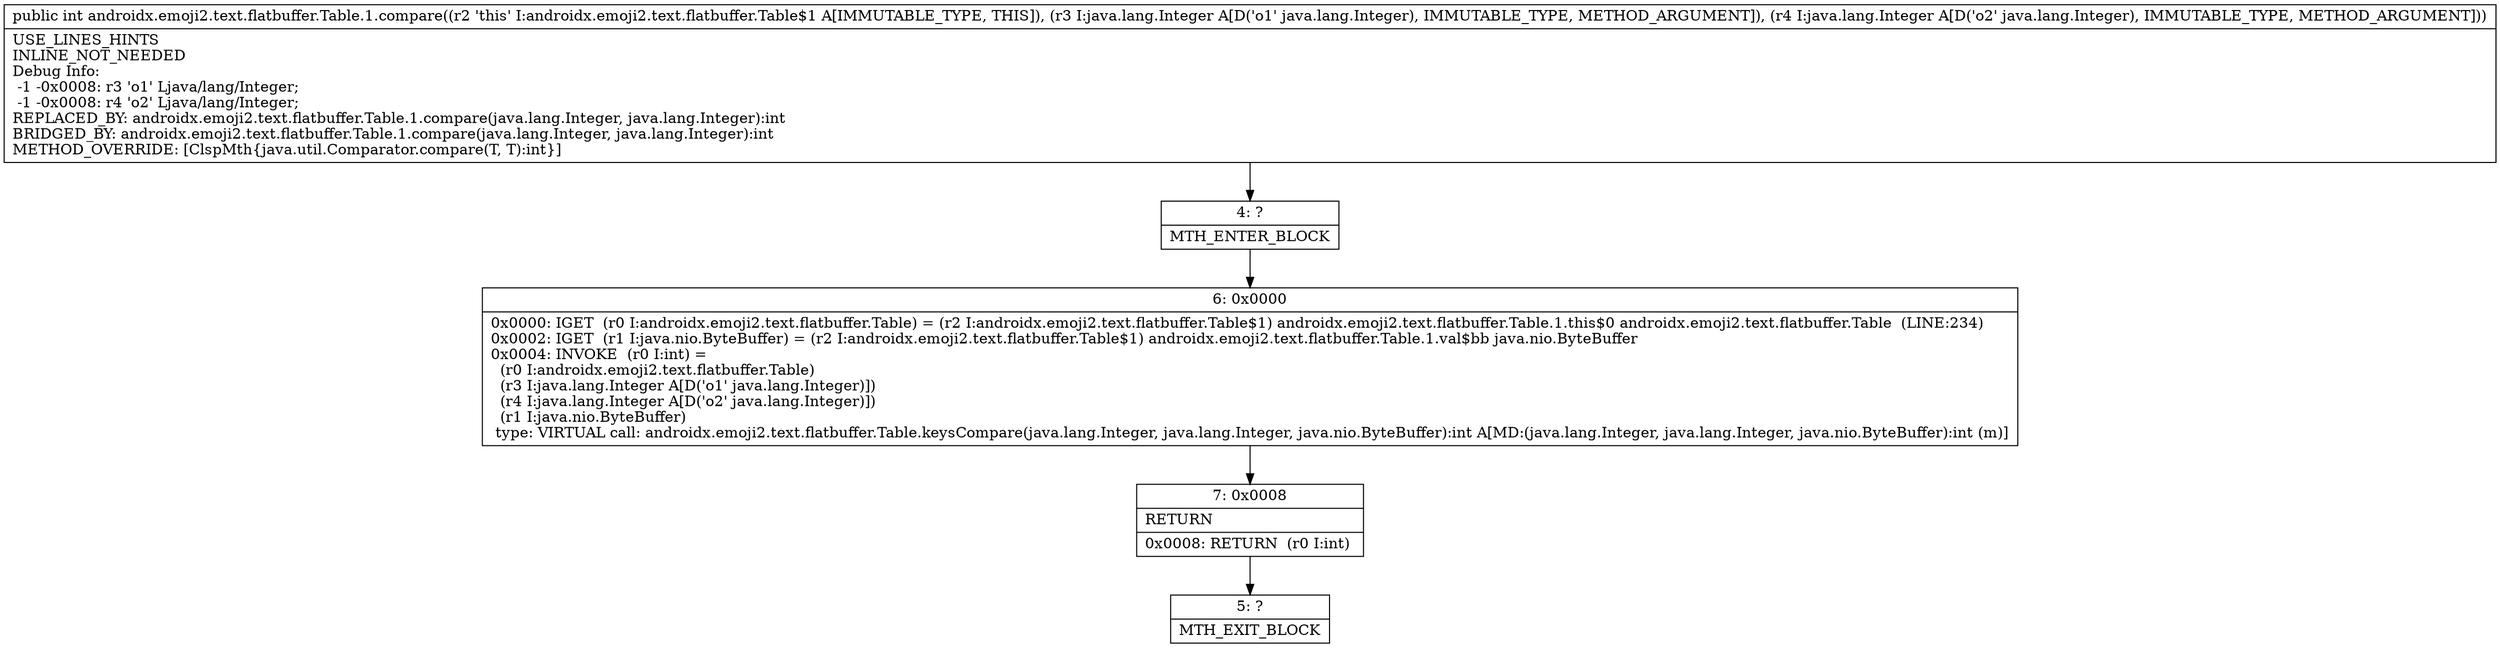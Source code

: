 digraph "CFG forandroidx.emoji2.text.flatbuffer.Table.1.compare(Ljava\/lang\/Integer;Ljava\/lang\/Integer;)I" {
Node_4 [shape=record,label="{4\:\ ?|MTH_ENTER_BLOCK\l}"];
Node_6 [shape=record,label="{6\:\ 0x0000|0x0000: IGET  (r0 I:androidx.emoji2.text.flatbuffer.Table) = (r2 I:androidx.emoji2.text.flatbuffer.Table$1) androidx.emoji2.text.flatbuffer.Table.1.this$0 androidx.emoji2.text.flatbuffer.Table  (LINE:234)\l0x0002: IGET  (r1 I:java.nio.ByteBuffer) = (r2 I:androidx.emoji2.text.flatbuffer.Table$1) androidx.emoji2.text.flatbuffer.Table.1.val$bb java.nio.ByteBuffer \l0x0004: INVOKE  (r0 I:int) = \l  (r0 I:androidx.emoji2.text.flatbuffer.Table)\l  (r3 I:java.lang.Integer A[D('o1' java.lang.Integer)])\l  (r4 I:java.lang.Integer A[D('o2' java.lang.Integer)])\l  (r1 I:java.nio.ByteBuffer)\l type: VIRTUAL call: androidx.emoji2.text.flatbuffer.Table.keysCompare(java.lang.Integer, java.lang.Integer, java.nio.ByteBuffer):int A[MD:(java.lang.Integer, java.lang.Integer, java.nio.ByteBuffer):int (m)]\l}"];
Node_7 [shape=record,label="{7\:\ 0x0008|RETURN\l|0x0008: RETURN  (r0 I:int) \l}"];
Node_5 [shape=record,label="{5\:\ ?|MTH_EXIT_BLOCK\l}"];
MethodNode[shape=record,label="{public int androidx.emoji2.text.flatbuffer.Table.1.compare((r2 'this' I:androidx.emoji2.text.flatbuffer.Table$1 A[IMMUTABLE_TYPE, THIS]), (r3 I:java.lang.Integer A[D('o1' java.lang.Integer), IMMUTABLE_TYPE, METHOD_ARGUMENT]), (r4 I:java.lang.Integer A[D('o2' java.lang.Integer), IMMUTABLE_TYPE, METHOD_ARGUMENT]))  | USE_LINES_HINTS\lINLINE_NOT_NEEDED\lDebug Info:\l  \-1 \-0x0008: r3 'o1' Ljava\/lang\/Integer;\l  \-1 \-0x0008: r4 'o2' Ljava\/lang\/Integer;\lREPLACED_BY: androidx.emoji2.text.flatbuffer.Table.1.compare(java.lang.Integer, java.lang.Integer):int\lBRIDGED_BY: androidx.emoji2.text.flatbuffer.Table.1.compare(java.lang.Integer, java.lang.Integer):int\lMETHOD_OVERRIDE: [ClspMth\{java.util.Comparator.compare(T, T):int\}]\l}"];
MethodNode -> Node_4;Node_4 -> Node_6;
Node_6 -> Node_7;
Node_7 -> Node_5;
}

